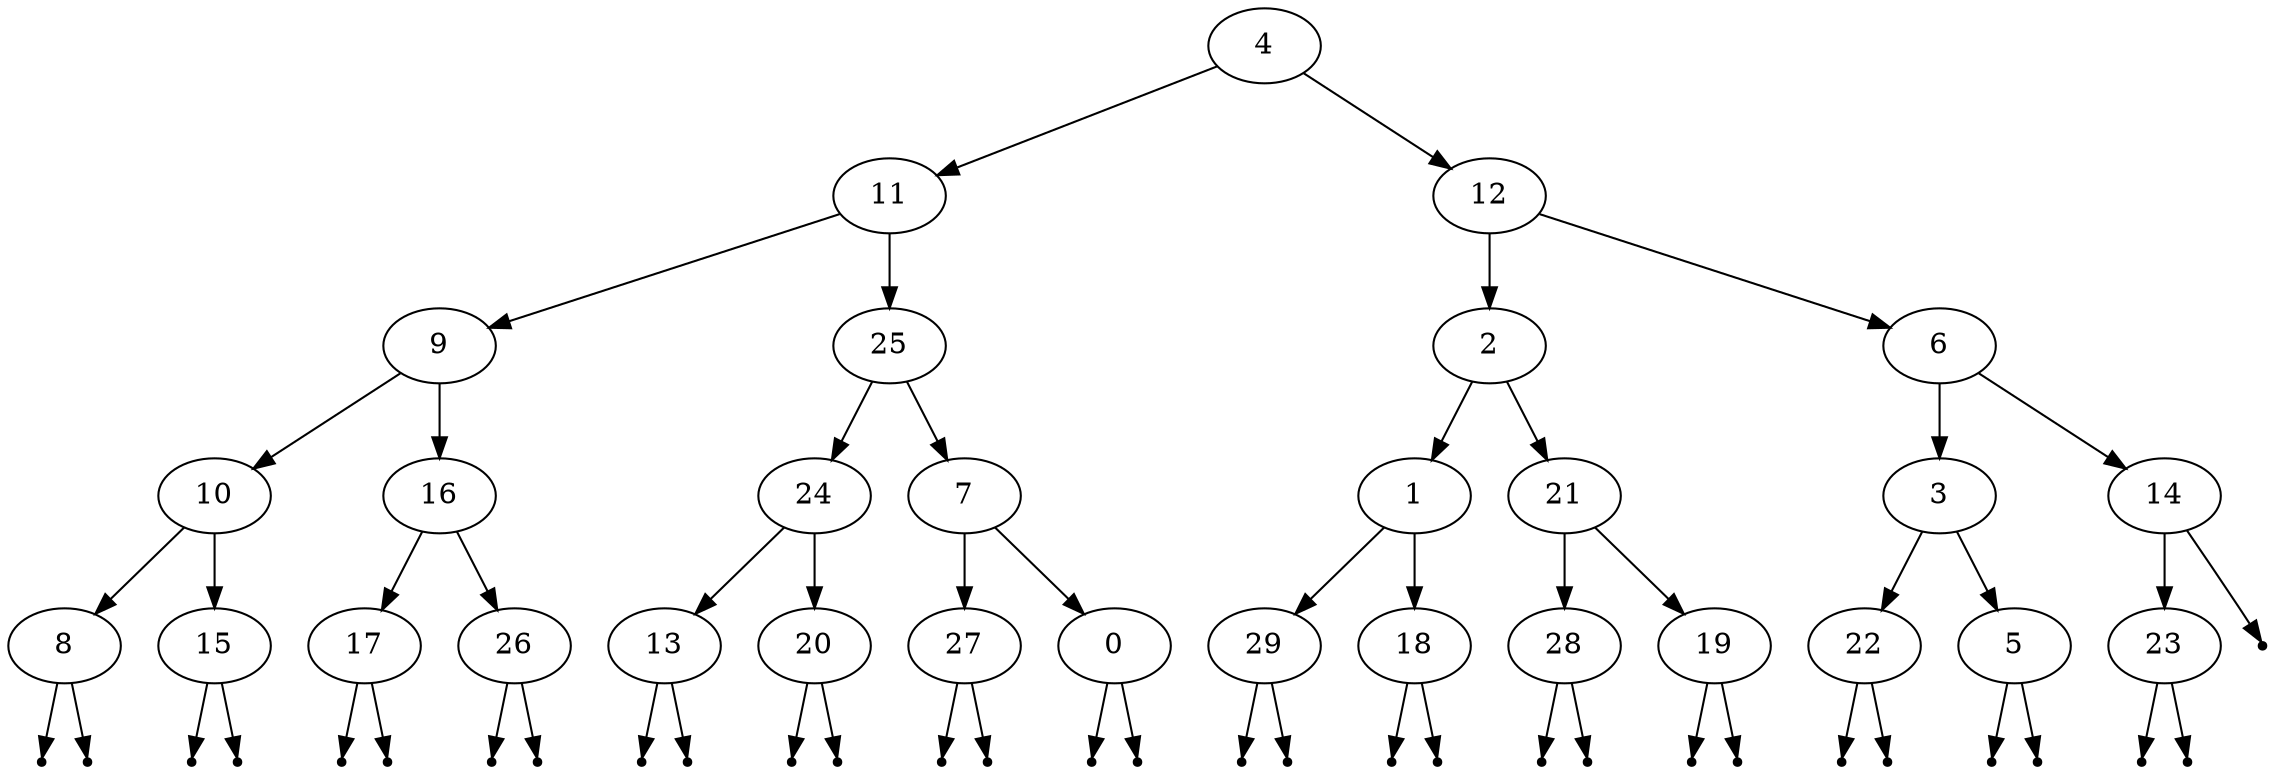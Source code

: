 digraph {
graph [ordering="out"];
Node0 [label=4];
Node1 [label=11];
Node0 -> Node1;
Node2 [label=12];
Node0 -> Node2;
Node3 [label=9];
Node1 -> Node3;
Node4 [label=25];
Node1 -> Node4;
Node5 [label=2];
Node2 -> Node5;
Node6 [label=6];
Node2 -> Node6;
Node7 [label=10];
Node3 -> Node7;
Node8 [label=16];
Node3 -> Node8;
Node9 [label=24];
Node4 -> Node9;
Node10 [label=7];
Node4 -> Node10;
Node11 [label=1];
Node5 -> Node11;
Node12 [label=21];
Node5 -> Node12;
Node13 [label=3];
Node6 -> Node13;
Node14 [label=14];
Node6 -> Node14;
Node15 [label=8];
Node7 -> Node15;
Node16 [label=15];
Node7 -> Node16;
Node17 [label=17];
Node8 -> Node17;
Node18 [label=26];
Node8 -> Node18;
Node19 [label=13];
Node9 -> Node19;
Node20 [label=20];
Node9 -> Node20;
Node21 [label=27];
Node10 -> Node21;
Node22 [label=0];
Node10 -> Node22;
Node23 [label=29];
Node11 -> Node23;
Node24 [label=18];
Node11 -> Node24;
Node25 [label=28];
Node12 -> Node25;
Node26 [label=19];
Node12 -> Node26;
Node27 [label=22];
Node13 -> Node27;
Node28 [label=5];
Node13 -> Node28;
Node29 [label=23];
Node14 -> Node29;
Null0 [shape=point];
Node14 -> Null0;
Null1 [shape=point];
Node15 -> Null1;
Null2 [shape=point];
Node15 -> Null2;
Null3 [shape=point];
Node16 -> Null3;
Null4 [shape=point];
Node16 -> Null4;
Null5 [shape=point];
Node17 -> Null5;
Null6 [shape=point];
Node17 -> Null6;
Null7 [shape=point];
Node18 -> Null7;
Null8 [shape=point];
Node18 -> Null8;
Null9 [shape=point];
Node19 -> Null9;
Null10 [shape=point];
Node19 -> Null10;
Null11 [shape=point];
Node20 -> Null11;
Null12 [shape=point];
Node20 -> Null12;
Null13 [shape=point];
Node21 -> Null13;
Null14 [shape=point];
Node21 -> Null14;
Null15 [shape=point];
Node22 -> Null15;
Null16 [shape=point];
Node22 -> Null16;
Null17 [shape=point];
Node23 -> Null17;
Null18 [shape=point];
Node23 -> Null18;
Null19 [shape=point];
Node24 -> Null19;
Null20 [shape=point];
Node24 -> Null20;
Null21 [shape=point];
Node25 -> Null21;
Null22 [shape=point];
Node25 -> Null22;
Null23 [shape=point];
Node26 -> Null23;
Null24 [shape=point];
Node26 -> Null24;
Null25 [shape=point];
Node27 -> Null25;
Null26 [shape=point];
Node27 -> Null26;
Null27 [shape=point];
Node28 -> Null27;
Null28 [shape=point];
Node28 -> Null28;
Null29 [shape=point];
Node29 -> Null29;
Null30 [shape=point];
Node29 -> Null30;
}